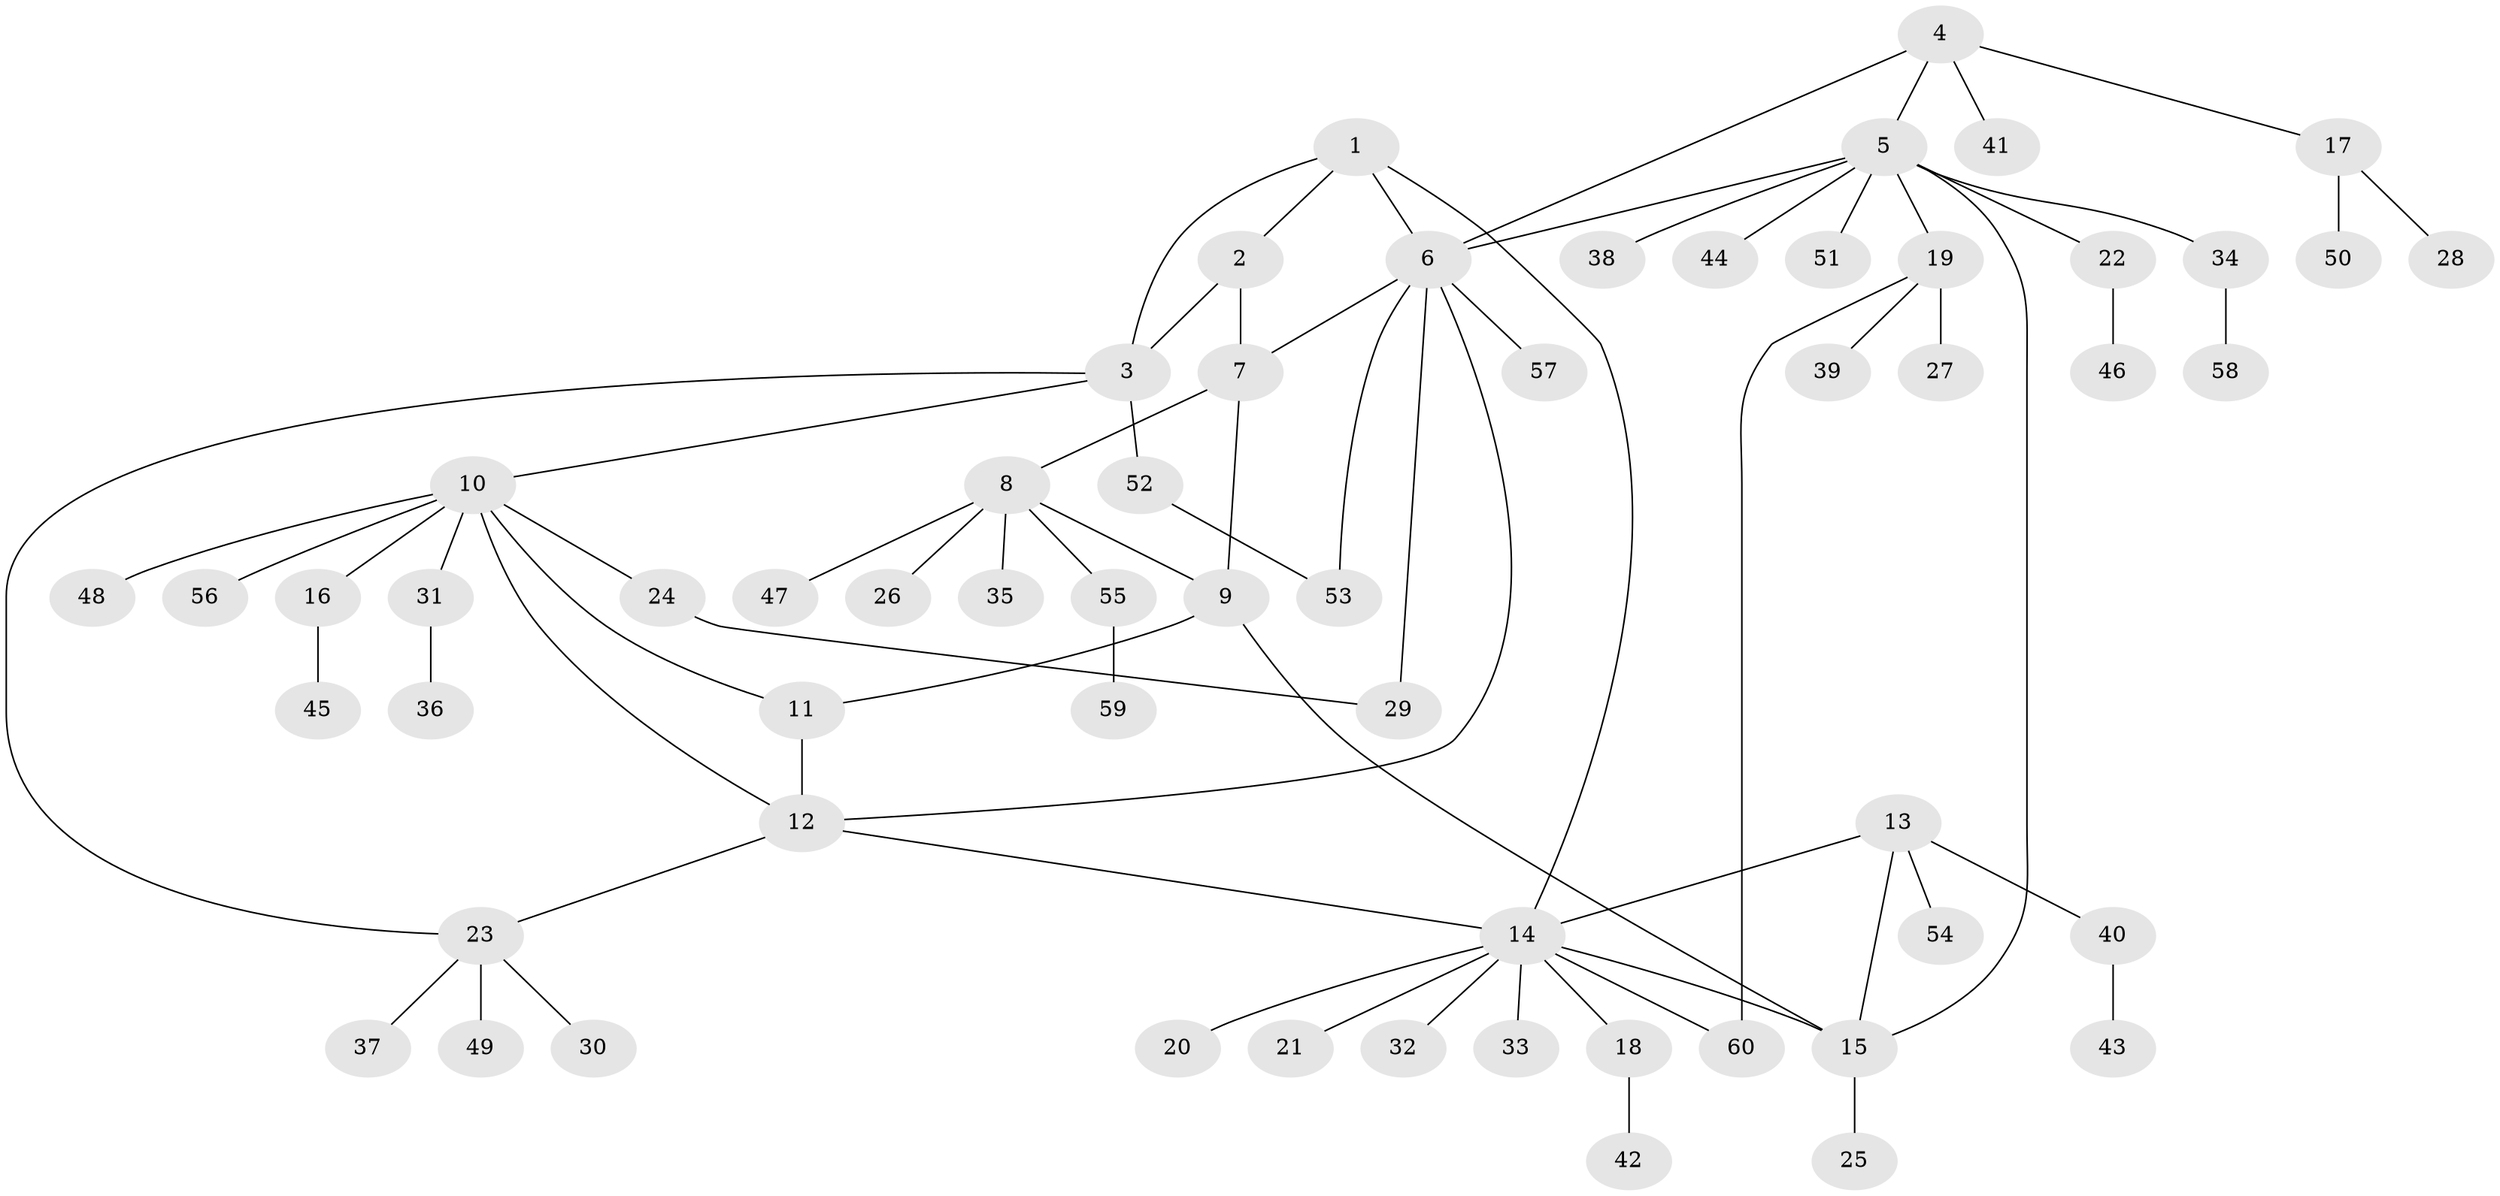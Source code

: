 // coarse degree distribution, {3: 0.027777777777777776, 4: 0.05555555555555555, 5: 0.027777777777777776, 7: 0.05555555555555555, 12: 0.027777777777777776, 1: 0.6944444444444444, 2: 0.08333333333333333, 9: 0.027777777777777776}
// Generated by graph-tools (version 1.1) at 2025/58/03/04/25 21:58:48]
// undirected, 60 vertices, 74 edges
graph export_dot {
graph [start="1"]
  node [color=gray90,style=filled];
  1;
  2;
  3;
  4;
  5;
  6;
  7;
  8;
  9;
  10;
  11;
  12;
  13;
  14;
  15;
  16;
  17;
  18;
  19;
  20;
  21;
  22;
  23;
  24;
  25;
  26;
  27;
  28;
  29;
  30;
  31;
  32;
  33;
  34;
  35;
  36;
  37;
  38;
  39;
  40;
  41;
  42;
  43;
  44;
  45;
  46;
  47;
  48;
  49;
  50;
  51;
  52;
  53;
  54;
  55;
  56;
  57;
  58;
  59;
  60;
  1 -- 2;
  1 -- 3;
  1 -- 6;
  1 -- 14;
  2 -- 3;
  2 -- 7;
  3 -- 10;
  3 -- 23;
  3 -- 52;
  4 -- 5;
  4 -- 6;
  4 -- 17;
  4 -- 41;
  5 -- 6;
  5 -- 15;
  5 -- 19;
  5 -- 22;
  5 -- 34;
  5 -- 38;
  5 -- 44;
  5 -- 51;
  6 -- 7;
  6 -- 12;
  6 -- 29;
  6 -- 53;
  6 -- 57;
  7 -- 8;
  7 -- 9;
  8 -- 9;
  8 -- 26;
  8 -- 35;
  8 -- 47;
  8 -- 55;
  9 -- 11;
  9 -- 15;
  10 -- 11;
  10 -- 12;
  10 -- 16;
  10 -- 24;
  10 -- 31;
  10 -- 48;
  10 -- 56;
  11 -- 12;
  12 -- 14;
  12 -- 23;
  13 -- 14;
  13 -- 15;
  13 -- 40;
  13 -- 54;
  14 -- 15;
  14 -- 18;
  14 -- 20;
  14 -- 21;
  14 -- 32;
  14 -- 33;
  14 -- 60;
  15 -- 25;
  16 -- 45;
  17 -- 28;
  17 -- 50;
  18 -- 42;
  19 -- 27;
  19 -- 39;
  19 -- 60;
  22 -- 46;
  23 -- 30;
  23 -- 37;
  23 -- 49;
  24 -- 29;
  31 -- 36;
  34 -- 58;
  40 -- 43;
  52 -- 53;
  55 -- 59;
}
